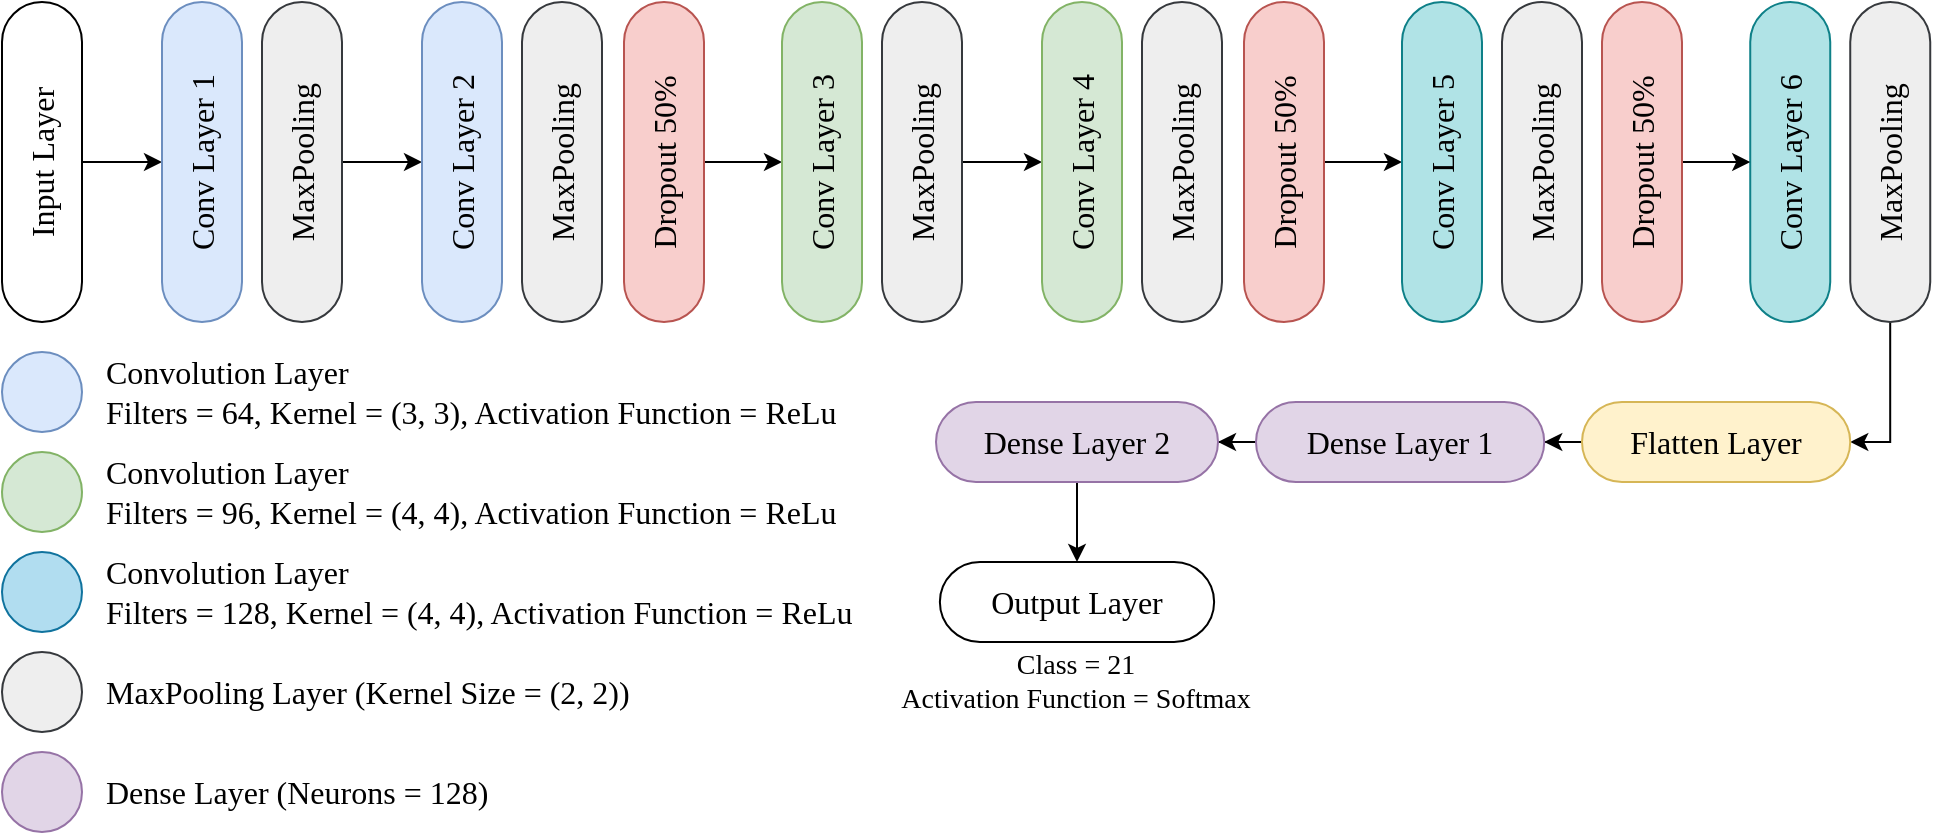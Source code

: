 <mxfile version="13.9.9" type="device"><diagram id="m9NRIKzx1FztgiAQurm8" name="Page-1"><mxGraphModel dx="1344" dy="1646" grid="1" gridSize="10" guides="1" tooltips="1" connect="1" arrows="1" fold="1" page="1" pageScale="1" pageWidth="827" pageHeight="1169" math="0" shadow="0"><root><mxCell id="0"/><mxCell id="1" parent="0"/><mxCell id="WXVhP97VQxlBV2jSPjau-50" style="edgeStyle=orthogonalEdgeStyle;rounded=0;orthogonalLoop=1;jettySize=auto;html=1;entryX=0;entryY=0.5;entryDx=0;entryDy=0;" parent="1" source="WXVhP97VQxlBV2jSPjau-30" target="WXVhP97VQxlBV2jSPjau-31" edge="1"><mxGeometry relative="1" as="geometry"/></mxCell><mxCell id="WXVhP97VQxlBV2jSPjau-30" value="&lt;span style=&quot;font-family: &amp;#34;times new roman&amp;#34; ; text-align: left&quot;&gt;&lt;font style=&quot;font-size: 16px&quot;&gt;Input Layer&lt;/font&gt;&lt;/span&gt;" style="rounded=1;whiteSpace=wrap;html=1;arcSize=50;rotation=0;verticalAlign=middle;horizontal=0;" parent="1" vertex="1"><mxGeometry x="80" y="240" width="40" height="160" as="geometry"/></mxCell><mxCell id="WXVhP97VQxlBV2jSPjau-31" value="&lt;font face=&quot;Times New Roman&quot;&gt;&lt;font style=&quot;font-size: 16px&quot;&gt;Conv Layer 1&lt;/font&gt;&lt;br&gt;&lt;/font&gt;" style="rounded=1;whiteSpace=wrap;html=1;arcSize=50;rotation=0;fillColor=#dae8fc;strokeColor=#6c8ebf;verticalAlign=middle;horizontal=0;" parent="1" vertex="1"><mxGeometry x="160" y="240" width="40" height="160" as="geometry"/></mxCell><mxCell id="WXVhP97VQxlBV2jSPjau-51" style="edgeStyle=orthogonalEdgeStyle;rounded=0;orthogonalLoop=1;jettySize=auto;html=1;entryX=0;entryY=0.5;entryDx=0;entryDy=0;" parent="1" source="WXVhP97VQxlBV2jSPjau-32" target="WXVhP97VQxlBV2jSPjau-35" edge="1"><mxGeometry relative="1" as="geometry"/></mxCell><mxCell id="WXVhP97VQxlBV2jSPjau-32" value="&lt;font face=&quot;Times New Roman&quot; style=&quot;font-size: 16px&quot;&gt;MaxPooling&lt;/font&gt;" style="rounded=1;whiteSpace=wrap;html=1;arcSize=50;rotation=0;fillColor=#eeeeee;strokeColor=#36393d;verticalAlign=middle;horizontal=0;" parent="1" vertex="1"><mxGeometry x="210" y="240" width="40" height="160" as="geometry"/></mxCell><mxCell id="WXVhP97VQxlBV2jSPjau-35" value="&lt;font face=&quot;Times New Roman&quot; style=&quot;font-size: 16px&quot;&gt;Conv Layer 2&lt;/font&gt;" style="rounded=1;whiteSpace=wrap;html=1;arcSize=50;rotation=0;fillColor=#dae8fc;strokeColor=#6c8ebf;verticalAlign=middle;horizontal=0;" parent="1" vertex="1"><mxGeometry x="290" y="240" width="40" height="160" as="geometry"/></mxCell><mxCell id="WXVhP97VQxlBV2jSPjau-36" value="&lt;font face=&quot;Times New Roman&quot; style=&quot;font-size: 16px&quot;&gt;MaxPooling&lt;/font&gt;" style="rounded=1;whiteSpace=wrap;html=1;arcSize=50;rotation=0;fillColor=#eeeeee;strokeColor=#36393d;verticalAlign=middle;horizontal=0;" parent="1" vertex="1"><mxGeometry x="340" y="240" width="40" height="160" as="geometry"/></mxCell><mxCell id="WXVhP97VQxlBV2jSPjau-43" value="&lt;font face=&quot;Times New Roman&quot; style=&quot;font-size: 16px&quot;&gt;Conv Layer 6&lt;/font&gt;" style="rounded=1;whiteSpace=wrap;html=1;arcSize=50;rotation=0;fillColor=#b0e3e6;strokeColor=#0e8088;verticalAlign=middle;horizontal=0;" parent="1" vertex="1"><mxGeometry x="954.12" y="240" width="40" height="160" as="geometry"/></mxCell><mxCell id="WXVhP97VQxlBV2jSPjau-56" style="edgeStyle=orthogonalEdgeStyle;rounded=0;orthogonalLoop=1;jettySize=auto;html=1;entryX=1;entryY=0.5;entryDx=0;entryDy=0;" parent="1" source="WXVhP97VQxlBV2jSPjau-44" target="WXVhP97VQxlBV2jSPjau-45" edge="1"><mxGeometry relative="1" as="geometry"/></mxCell><mxCell id="WXVhP97VQxlBV2jSPjau-44" value="&lt;font face=&quot;Times New Roman&quot; style=&quot;font-size: 16px&quot;&gt;MaxPooling&lt;/font&gt;" style="rounded=1;whiteSpace=wrap;html=1;arcSize=50;rotation=0;fillColor=#eeeeee;strokeColor=#36393d;verticalAlign=middle;horizontal=0;" parent="1" vertex="1"><mxGeometry x="1004.12" y="240" width="40" height="160" as="geometry"/></mxCell><mxCell id="M816Y34WJabHLFA0-zlF-21" style="edgeStyle=orthogonalEdgeStyle;rounded=0;orthogonalLoop=1;jettySize=auto;html=1;entryX=1;entryY=0.5;entryDx=0;entryDy=0;" parent="1" source="WXVhP97VQxlBV2jSPjau-45" target="M816Y34WJabHLFA0-zlF-16" edge="1"><mxGeometry relative="1" as="geometry"/></mxCell><mxCell id="WXVhP97VQxlBV2jSPjau-45" value="&lt;font face=&quot;Times New Roman&quot; style=&quot;font-size: 16px&quot;&gt;Flatten Layer&lt;/font&gt;" style="rounded=1;whiteSpace=wrap;html=1;arcSize=50;rotation=0;fillColor=#fff2cc;strokeColor=#d6b656;verticalAlign=middle;horizontal=1;" parent="1" vertex="1"><mxGeometry x="870" y="440" width="134.12" height="40" as="geometry"/></mxCell><mxCell id="WXVhP97VQxlBV2jSPjau-61" value="" style="rounded=1;whiteSpace=wrap;html=1;arcSize=50;rotation=0;fillColor=#eeeeee;strokeColor=#36393d;verticalAlign=middle;horizontal=1;" parent="1" vertex="1"><mxGeometry x="80" y="565" width="40" height="40" as="geometry"/></mxCell><mxCell id="WXVhP97VQxlBV2jSPjau-62" value="&lt;div style=&quot;font-size: 16px&quot;&gt;&lt;font face=&quot;Times New Roman&quot; style=&quot;font-size: 16px&quot;&gt;MaxPooling Layer (Kernel Size = (2, 2))&lt;/font&gt;&lt;/div&gt;" style="text;html=1;strokeColor=none;fillColor=none;align=left;verticalAlign=middle;whiteSpace=wrap;rounded=0;fontSize=16;" parent="1" vertex="1"><mxGeometry x="130" y="575" width="290" height="20" as="geometry"/></mxCell><mxCell id="WXVhP97VQxlBV2jSPjau-76" value="" style="rounded=1;whiteSpace=wrap;html=1;arcSize=50;rotation=0;fillColor=#dae8fc;strokeColor=#6c8ebf;verticalAlign=middle;horizontal=1;" parent="1" vertex="1"><mxGeometry x="80" y="415" width="40" height="40" as="geometry"/></mxCell><mxCell id="WXVhP97VQxlBV2jSPjau-77" value="&lt;div style=&quot;font-size: 16px&quot;&gt;&lt;font face=&quot;Times New Roman&quot; style=&quot;font-size: 16px&quot;&gt;Convolution Layer&lt;/font&gt;&lt;/div&gt;&lt;div style=&quot;font-size: 16px&quot;&gt;&lt;font face=&quot;Times New Roman&quot; style=&quot;font-size: 16px&quot;&gt;Filters = 64, Kernel = (3, 3), Activation Function = ReLu&lt;/font&gt;&lt;/div&gt;" style="text;html=1;strokeColor=none;fillColor=none;align=left;verticalAlign=middle;whiteSpace=wrap;rounded=0;fontSize=16;" parent="1" vertex="1"><mxGeometry x="130" y="410" width="410" height="50" as="geometry"/></mxCell><mxCell id="WXVhP97VQxlBV2jSPjau-80" value="" style="rounded=1;whiteSpace=wrap;html=1;arcSize=50;rotation=0;fillColor=#d5e8d4;strokeColor=#82b366;verticalAlign=middle;horizontal=1;" parent="1" vertex="1"><mxGeometry x="80" y="465" width="40" height="40" as="geometry"/></mxCell><mxCell id="WXVhP97VQxlBV2jSPjau-81" value="&lt;div style=&quot;font-size: 16px&quot;&gt;&lt;font face=&quot;Times New Roman&quot; style=&quot;font-size: 16px&quot;&gt;Convolution Layer&lt;/font&gt;&lt;/div&gt;&lt;div style=&quot;font-size: 16px&quot;&gt;&lt;font face=&quot;Times New Roman&quot; style=&quot;font-size: 16px&quot;&gt;Filters = 96, Kernel = (4, 4), Activation Function = ReLu&lt;/font&gt;&lt;/div&gt;" style="text;html=1;strokeColor=none;fillColor=none;align=left;verticalAlign=middle;whiteSpace=wrap;rounded=0;fontSize=16;" parent="1" vertex="1"><mxGeometry x="130" y="460" width="390" height="50" as="geometry"/></mxCell><mxCell id="WXVhP97VQxlBV2jSPjau-82" value="" style="rounded=1;whiteSpace=wrap;html=1;arcSize=50;rotation=0;fillColor=#e1d5e7;strokeColor=#9673a6;verticalAlign=middle;horizontal=1;" parent="1" vertex="1"><mxGeometry x="80" y="615" width="40" height="40" as="geometry"/></mxCell><mxCell id="WXVhP97VQxlBV2jSPjau-83" value="&lt;div style=&quot;font-size: 16px&quot;&gt;&lt;font face=&quot;Times New Roman&quot; style=&quot;font-size: 16px&quot;&gt;Dense Layer (Neurons = 128)&lt;/font&gt;&lt;/div&gt;" style="text;html=1;strokeColor=none;fillColor=none;align=left;verticalAlign=middle;whiteSpace=wrap;rounded=0;fontSize=16;" parent="1" vertex="1"><mxGeometry x="130" y="625" width="340" height="20" as="geometry"/></mxCell><mxCell id="M816Y34WJabHLFA0-zlF-8" style="edgeStyle=orthogonalEdgeStyle;rounded=0;orthogonalLoop=1;jettySize=auto;html=1;entryX=0;entryY=0.5;entryDx=0;entryDy=0;" parent="1" source="M816Y34WJabHLFA0-zlF-1" target="M816Y34WJabHLFA0-zlF-2" edge="1"><mxGeometry relative="1" as="geometry"/></mxCell><mxCell id="M816Y34WJabHLFA0-zlF-1" value="&lt;font face=&quot;Times New Roman&quot; style=&quot;font-size: 16px&quot;&gt;Dropout 50%&lt;/font&gt;" style="rounded=1;whiteSpace=wrap;html=1;arcSize=50;rotation=0;fillColor=#f8cecc;strokeColor=#b85450;verticalAlign=middle;horizontal=0;" parent="1" vertex="1"><mxGeometry x="391" y="240" width="40" height="160" as="geometry"/></mxCell><mxCell id="M816Y34WJabHLFA0-zlF-2" value="&lt;font face=&quot;Times New Roman&quot;&gt;&lt;font style=&quot;font-size: 16px&quot;&gt;Conv Layer 3&lt;/font&gt;&lt;br&gt;&lt;/font&gt;" style="rounded=1;whiteSpace=wrap;html=1;arcSize=50;rotation=0;fillColor=#d5e8d4;strokeColor=#82b366;verticalAlign=middle;horizontal=0;" parent="1" vertex="1"><mxGeometry x="470" y="240" width="40" height="160" as="geometry"/></mxCell><mxCell id="M816Y34WJabHLFA0-zlF-3" style="edgeStyle=orthogonalEdgeStyle;rounded=0;orthogonalLoop=1;jettySize=auto;html=1;entryX=0;entryY=0.5;entryDx=0;entryDy=0;" parent="1" source="M816Y34WJabHLFA0-zlF-4" target="M816Y34WJabHLFA0-zlF-5" edge="1"><mxGeometry relative="1" as="geometry"/></mxCell><mxCell id="M816Y34WJabHLFA0-zlF-4" value="&lt;font face=&quot;Times New Roman&quot; style=&quot;font-size: 16px&quot;&gt;MaxPooling&lt;/font&gt;" style="rounded=1;whiteSpace=wrap;html=1;arcSize=50;rotation=0;fillColor=#eeeeee;strokeColor=#36393d;verticalAlign=middle;horizontal=0;" parent="1" vertex="1"><mxGeometry x="520" y="240" width="40" height="160" as="geometry"/></mxCell><mxCell id="M816Y34WJabHLFA0-zlF-5" value="&lt;font face=&quot;Times New Roman&quot; style=&quot;font-size: 16px&quot;&gt;Conv Layer 4&lt;/font&gt;" style="rounded=1;whiteSpace=wrap;html=1;arcSize=50;rotation=0;fillColor=#d5e8d4;strokeColor=#82b366;verticalAlign=middle;horizontal=0;" parent="1" vertex="1"><mxGeometry x="600" y="240" width="40" height="160" as="geometry"/></mxCell><mxCell id="M816Y34WJabHLFA0-zlF-6" value="&lt;font face=&quot;Times New Roman&quot; style=&quot;font-size: 16px&quot;&gt;MaxPooling&lt;/font&gt;" style="rounded=1;whiteSpace=wrap;html=1;arcSize=50;rotation=0;fillColor=#eeeeee;strokeColor=#36393d;verticalAlign=middle;horizontal=0;" parent="1" vertex="1"><mxGeometry x="650" y="240" width="40" height="160" as="geometry"/></mxCell><mxCell id="M816Y34WJabHLFA0-zlF-11" style="edgeStyle=orthogonalEdgeStyle;rounded=0;orthogonalLoop=1;jettySize=auto;html=1;entryX=0;entryY=0.5;entryDx=0;entryDy=0;" parent="1" source="M816Y34WJabHLFA0-zlF-7" target="M816Y34WJabHLFA0-zlF-9" edge="1"><mxGeometry relative="1" as="geometry"/></mxCell><mxCell id="M816Y34WJabHLFA0-zlF-7" value="&lt;font face=&quot;Times New Roman&quot; style=&quot;font-size: 16px&quot;&gt;Dropout 50%&lt;/font&gt;" style="rounded=1;whiteSpace=wrap;html=1;arcSize=50;rotation=0;fillColor=#f8cecc;strokeColor=#b85450;verticalAlign=middle;horizontal=0;" parent="1" vertex="1"><mxGeometry x="701" y="240" width="40" height="160" as="geometry"/></mxCell><mxCell id="M816Y34WJabHLFA0-zlF-9" value="&lt;font face=&quot;Times New Roman&quot; style=&quot;font-size: 16px&quot;&gt;Conv Layer 5&lt;/font&gt;" style="rounded=1;whiteSpace=wrap;html=1;arcSize=50;rotation=0;fillColor=#b0e3e6;strokeColor=#0e8088;verticalAlign=middle;horizontal=0;" parent="1" vertex="1"><mxGeometry x="780" y="240" width="40" height="160" as="geometry"/></mxCell><mxCell id="M816Y34WJabHLFA0-zlF-10" value="&lt;font face=&quot;Times New Roman&quot; style=&quot;font-size: 16px&quot;&gt;MaxPooling&lt;/font&gt;" style="rounded=1;whiteSpace=wrap;html=1;arcSize=50;rotation=0;fillColor=#eeeeee;strokeColor=#36393d;verticalAlign=middle;horizontal=0;" parent="1" vertex="1"><mxGeometry x="830" y="240" width="40" height="160" as="geometry"/></mxCell><mxCell id="M816Y34WJabHLFA0-zlF-13" style="edgeStyle=orthogonalEdgeStyle;rounded=0;orthogonalLoop=1;jettySize=auto;html=1;entryX=0;entryY=0.5;entryDx=0;entryDy=0;" parent="1" source="M816Y34WJabHLFA0-zlF-12" target="WXVhP97VQxlBV2jSPjau-43" edge="1"><mxGeometry relative="1" as="geometry"/></mxCell><mxCell id="M816Y34WJabHLFA0-zlF-12" value="&lt;font face=&quot;Times New Roman&quot; style=&quot;font-size: 16px&quot;&gt;Dropout 50%&lt;/font&gt;" style="rounded=1;whiteSpace=wrap;html=1;arcSize=50;rotation=0;fillColor=#f8cecc;strokeColor=#b85450;verticalAlign=middle;horizontal=0;" parent="1" vertex="1"><mxGeometry x="880" y="240" width="40" height="160" as="geometry"/></mxCell><mxCell id="M816Y34WJabHLFA0-zlF-14" value="" style="rounded=1;whiteSpace=wrap;html=1;arcSize=50;rotation=0;fillColor=#b1ddf0;strokeColor=#10739e;verticalAlign=middle;horizontal=1;" parent="1" vertex="1"><mxGeometry x="80" y="515" width="40" height="40" as="geometry"/></mxCell><mxCell id="M816Y34WJabHLFA0-zlF-15" value="&lt;div style=&quot;font-size: 16px&quot;&gt;&lt;font face=&quot;Times New Roman&quot; style=&quot;font-size: 16px&quot;&gt;Convolution Layer&lt;/font&gt;&lt;/div&gt;&lt;div style=&quot;font-size: 16px&quot;&gt;&lt;font face=&quot;Times New Roman&quot; style=&quot;font-size: 16px&quot;&gt;Filters = 128, Kernel = (4, 4), Activation Function = ReLu&lt;/font&gt;&lt;/div&gt;" style="text;html=1;strokeColor=none;fillColor=none;align=left;verticalAlign=middle;whiteSpace=wrap;rounded=0;fontSize=16;" parent="1" vertex="1"><mxGeometry x="130" y="510" width="390" height="50" as="geometry"/></mxCell><mxCell id="M816Y34WJabHLFA0-zlF-22" style="edgeStyle=orthogonalEdgeStyle;rounded=0;orthogonalLoop=1;jettySize=auto;html=1;entryX=1;entryY=0.5;entryDx=0;entryDy=0;" parent="1" source="M816Y34WJabHLFA0-zlF-16" target="M816Y34WJabHLFA0-zlF-17" edge="1"><mxGeometry relative="1" as="geometry"/></mxCell><mxCell id="M816Y34WJabHLFA0-zlF-16" value="&lt;span style=&quot;font-family: &amp;#34;times new roman&amp;#34; ; font-size: 16px ; background-color: rgb(225 , 213 , 231)&quot;&gt;Dense Layer 1&lt;/span&gt;" style="rounded=1;whiteSpace=wrap;html=1;arcSize=50;rotation=0;fillColor=#e1d5e7;strokeColor=#9673a6;verticalAlign=middle;horizontal=1;" parent="1" vertex="1"><mxGeometry x="707" y="440" width="144.12" height="40" as="geometry"/></mxCell><mxCell id="M816Y34WJabHLFA0-zlF-23" style="edgeStyle=orthogonalEdgeStyle;rounded=0;orthogonalLoop=1;jettySize=auto;html=1;entryX=0.5;entryY=0;entryDx=0;entryDy=0;" parent="1" source="M816Y34WJabHLFA0-zlF-17" target="M816Y34WJabHLFA0-zlF-18" edge="1"><mxGeometry relative="1" as="geometry"/></mxCell><mxCell id="M816Y34WJabHLFA0-zlF-17" value="&lt;span style=&quot;font-family: &amp;#34;times new roman&amp;#34; ; font-size: 16px ; background-color: rgb(225 , 213 , 231)&quot;&gt;Dense Layer 2&lt;/span&gt;" style="rounded=1;whiteSpace=wrap;html=1;arcSize=50;rotation=0;fillColor=#e1d5e7;strokeColor=#9673a6;verticalAlign=middle;horizontal=1;" parent="1" vertex="1"><mxGeometry x="547" y="440" width="141" height="40" as="geometry"/></mxCell><mxCell id="M816Y34WJabHLFA0-zlF-18" value="&lt;font face=&quot;Times New Roman&quot; style=&quot;font-size: 16px&quot;&gt;Output Layer&lt;/font&gt;" style="rounded=1;whiteSpace=wrap;html=1;arcSize=50;rotation=0;verticalAlign=middle;horizontal=1;" parent="1" vertex="1"><mxGeometry x="548.94" y="520" width="137.12" height="40" as="geometry"/></mxCell><mxCell id="M816Y34WJabHLFA0-zlF-24" value="&lt;font face=&quot;Times New Roman&quot; style=&quot;font-size: 14px&quot;&gt;Class = 21&lt;br&gt;Activation Function = Softmax&lt;br&gt;&lt;/font&gt;" style="text;html=1;strokeColor=none;fillColor=none;align=center;verticalAlign=middle;whiteSpace=wrap;rounded=0;" parent="1" vertex="1"><mxGeometry x="512" y="560" width="210" height="40" as="geometry"/></mxCell></root></mxGraphModel></diagram></mxfile>
